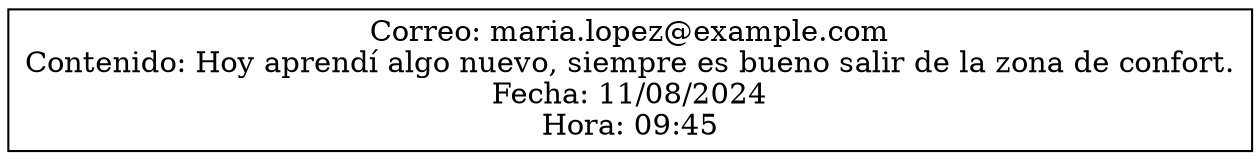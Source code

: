 digraph G {
    node [shape=record];
    rankdir=LR;
    node0 [label="{Correo: maria.lopez@example.com\nContenido: Hoy aprendí algo nuevo, siempre es bueno salir de la zona de confort.\nFecha: 11/08/2024\nHora: 09:45}"];
}
